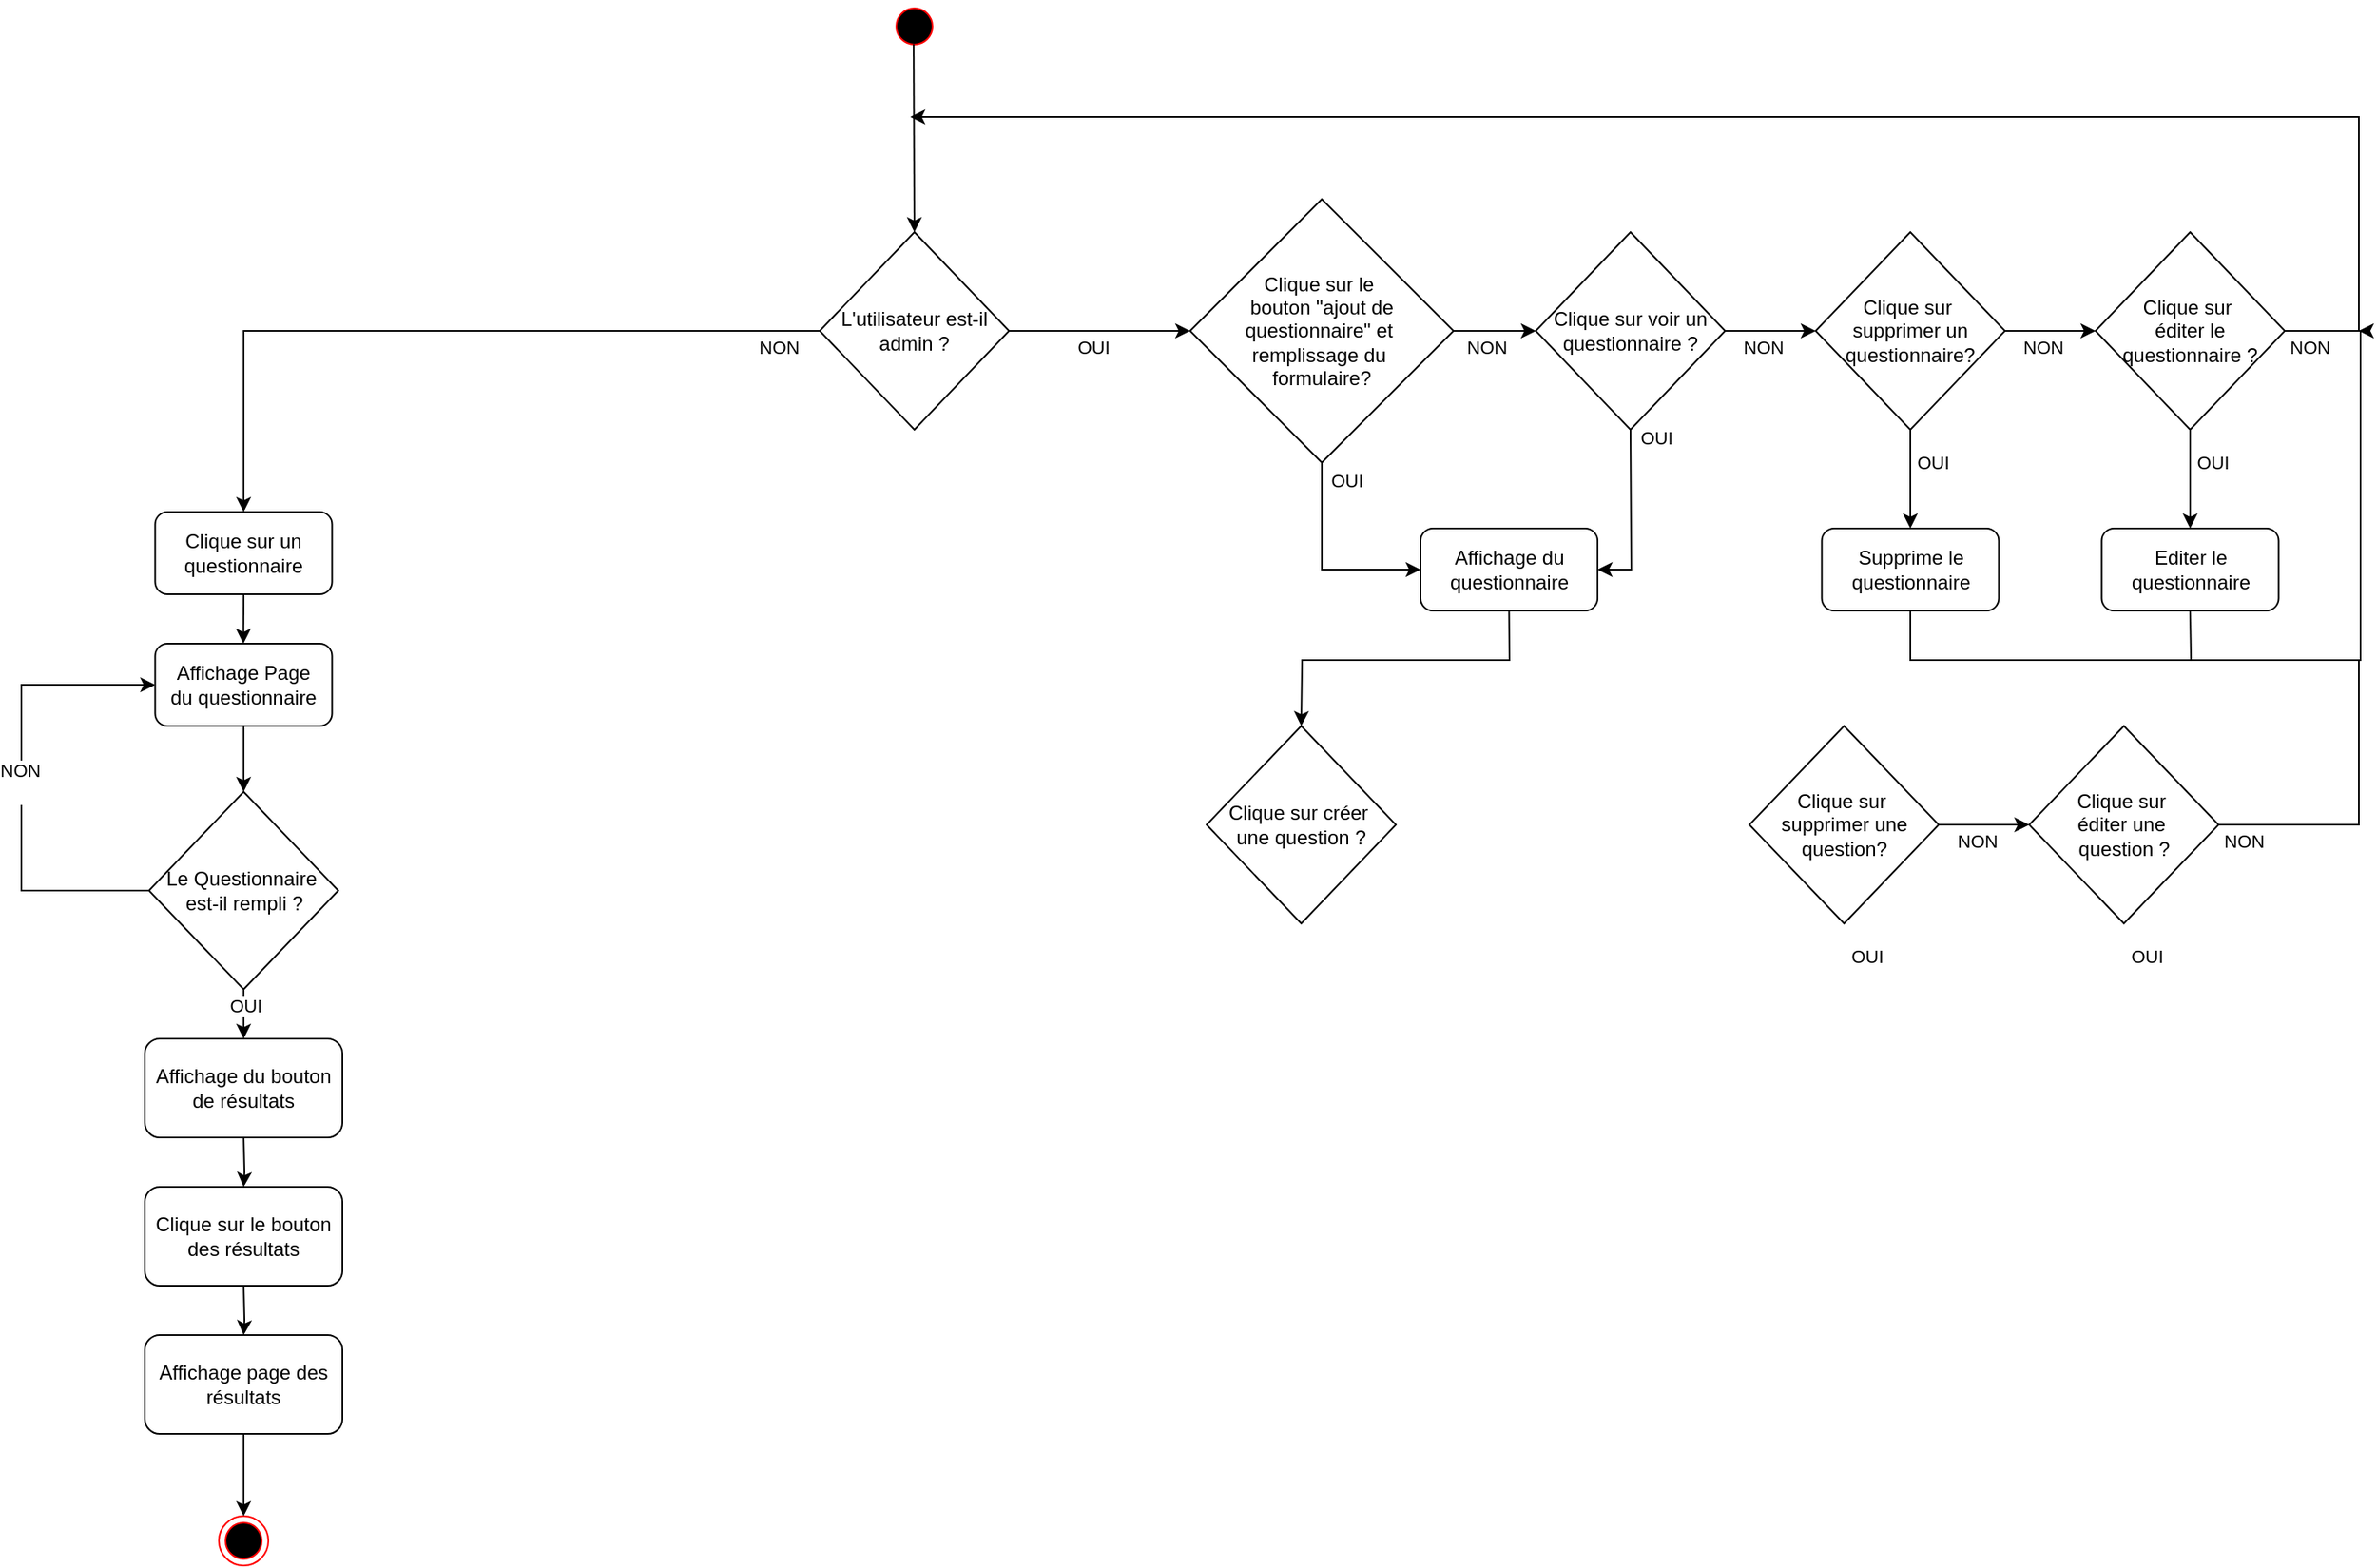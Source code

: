 <mxfile version="28.2.3" pages="3">
  <diagram id="UPKXK90yrtmYA2nd3gbm" name="Diagramme Activité">
    <mxGraphModel dx="1448" dy="568" grid="1" gridSize="10" guides="1" tooltips="1" connect="1" arrows="1" fold="1" page="1" pageScale="1" pageWidth="827" pageHeight="1169" math="0" shadow="0">
      <root>
        <mxCell id="0" />
        <mxCell id="1" parent="0" />
        <mxCell id="yR7tkj6IJm981keGcS-7-1" value="" style="ellipse;html=1;shape=endState;fillColor=#000000;strokeColor=#ff0000;" vertex="1" parent="1">
          <mxGeometry x="300" y="960" width="30" height="30" as="geometry" />
        </mxCell>
        <mxCell id="yR7tkj6IJm981keGcS-7-2" value="Affichage Page&lt;br&gt;du questionnaire" style="rounded=1;whiteSpace=wrap;html=1;" vertex="1" parent="1">
          <mxGeometry x="261.25" y="430" width="107.5" height="50" as="geometry" />
        </mxCell>
        <mxCell id="yR7tkj6IJm981keGcS-7-3" value="" style="endArrow=classic;html=1;rounded=0;exitX=0.5;exitY=1;exitDx=0;exitDy=0;" edge="1" parent="1" source="yR7tkj6IJm981keGcS-7-2" target="yR7tkj6IJm981keGcS-7-6">
          <mxGeometry width="50" height="50" relative="1" as="geometry">
            <mxPoint x="290" y="540" as="sourcePoint" />
            <mxPoint x="315" y="520" as="targetPoint" />
          </mxGeometry>
        </mxCell>
        <mxCell id="yR7tkj6IJm981keGcS-7-4" value="" style="edgeStyle=orthogonalEdgeStyle;rounded=0;orthogonalLoop=1;jettySize=auto;html=1;" edge="1" parent="1" source="yR7tkj6IJm981keGcS-7-6" target="yR7tkj6IJm981keGcS-7-9">
          <mxGeometry relative="1" as="geometry" />
        </mxCell>
        <mxCell id="yR7tkj6IJm981keGcS-7-5" value="OUI" style="edgeLabel;html=1;align=center;verticalAlign=middle;resizable=0;points=[];" vertex="1" connectable="0" parent="yR7tkj6IJm981keGcS-7-4">
          <mxGeometry x="0.207" y="1" relative="1" as="geometry">
            <mxPoint as="offset" />
          </mxGeometry>
        </mxCell>
        <mxCell id="yR7tkj6IJm981keGcS-7-6" value="Le Questionnaire&amp;nbsp;&lt;div&gt;est-il rempli ?&lt;/div&gt;" style="rhombus;whiteSpace=wrap;html=1;" vertex="1" parent="1">
          <mxGeometry x="257.5" y="520" width="115" height="120" as="geometry" />
        </mxCell>
        <mxCell id="yR7tkj6IJm981keGcS-7-7" value="" style="endArrow=classic;html=1;rounded=0;exitX=0;exitY=0.5;exitDx=0;exitDy=0;entryX=0;entryY=0.5;entryDx=0;entryDy=0;" edge="1" parent="1" source="yR7tkj6IJm981keGcS-7-6" target="yR7tkj6IJm981keGcS-7-2">
          <mxGeometry width="50" height="50" relative="1" as="geometry">
            <mxPoint x="290" y="620" as="sourcePoint" />
            <mxPoint x="340" y="570" as="targetPoint" />
            <Array as="points">
              <mxPoint x="180" y="580" />
              <mxPoint x="180" y="455" />
            </Array>
          </mxGeometry>
        </mxCell>
        <mxCell id="yR7tkj6IJm981keGcS-7-8" value="NON&lt;div&gt;&lt;br&gt;&lt;/div&gt;" style="edgeLabel;html=1;align=center;verticalAlign=middle;resizable=0;points=[];" vertex="1" connectable="0" parent="yR7tkj6IJm981keGcS-7-7">
          <mxGeometry x="0.01" y="1" relative="1" as="geometry">
            <mxPoint as="offset" />
          </mxGeometry>
        </mxCell>
        <mxCell id="yR7tkj6IJm981keGcS-7-9" value="Affichage du bouton de résultats" style="rounded=1;whiteSpace=wrap;html=1;" vertex="1" parent="1">
          <mxGeometry x="255" y="670" width="120" height="60" as="geometry" />
        </mxCell>
        <mxCell id="yR7tkj6IJm981keGcS-7-10" value="" style="edgeStyle=orthogonalEdgeStyle;rounded=0;orthogonalLoop=1;jettySize=auto;html=1;" edge="1" parent="1" target="yR7tkj6IJm981keGcS-7-11">
          <mxGeometry relative="1" as="geometry">
            <mxPoint x="315" y="730" as="sourcePoint" />
          </mxGeometry>
        </mxCell>
        <mxCell id="yR7tkj6IJm981keGcS-7-11" value="Clique sur le bouton des résultats" style="rounded=1;whiteSpace=wrap;html=1;" vertex="1" parent="1">
          <mxGeometry x="255" y="760" width="120" height="60" as="geometry" />
        </mxCell>
        <mxCell id="yR7tkj6IJm981keGcS-7-12" value="" style="edgeStyle=orthogonalEdgeStyle;rounded=0;orthogonalLoop=1;jettySize=auto;html=1;" edge="1" parent="1" target="yR7tkj6IJm981keGcS-7-14">
          <mxGeometry relative="1" as="geometry">
            <mxPoint x="315" y="820" as="sourcePoint" />
          </mxGeometry>
        </mxCell>
        <mxCell id="yR7tkj6IJm981keGcS-7-13" value="" style="edgeStyle=orthogonalEdgeStyle;rounded=0;orthogonalLoop=1;jettySize=auto;html=1;" edge="1" parent="1" source="yR7tkj6IJm981keGcS-7-14" target="yR7tkj6IJm981keGcS-7-1">
          <mxGeometry relative="1" as="geometry" />
        </mxCell>
        <mxCell id="yR7tkj6IJm981keGcS-7-14" value="Affichage page des résultats" style="rounded=1;whiteSpace=wrap;html=1;" vertex="1" parent="1">
          <mxGeometry x="255" y="850" width="120" height="60" as="geometry" />
        </mxCell>
        <mxCell id="yR7tkj6IJm981keGcS-7-15" value="" style="ellipse;html=1;shape=startState;fillColor=#000000;strokeColor=#ff0000;" vertex="1" parent="1">
          <mxGeometry x="707.5" y="40" width="30" height="30" as="geometry" />
        </mxCell>
        <mxCell id="yR7tkj6IJm981keGcS-7-16" value="" style="endArrow=classic;html=1;rounded=0;exitX=0.485;exitY=0.859;exitDx=0;exitDy=0;entryX=0.5;entryY=0;entryDx=0;entryDy=0;exitPerimeter=0;" edge="1" parent="1" source="yR7tkj6IJm981keGcS-7-15" target="yR7tkj6IJm981keGcS-7-21">
          <mxGeometry width="50" height="50" relative="1" as="geometry">
            <mxPoint x="697.5" y="180" as="sourcePoint" />
            <mxPoint x="722.5" y="100" as="targetPoint" />
          </mxGeometry>
        </mxCell>
        <mxCell id="yR7tkj6IJm981keGcS-7-17" value="Clique sur un questionnaire" style="rounded=1;whiteSpace=wrap;html=1;" vertex="1" parent="1">
          <mxGeometry x="261.25" y="350" width="107.5" height="50" as="geometry" />
        </mxCell>
        <mxCell id="yR7tkj6IJm981keGcS-7-18" value="" style="endArrow=classic;html=1;rounded=0;entryX=0.5;entryY=0;entryDx=0;entryDy=0;exitX=0.5;exitY=1;exitDx=0;exitDy=0;" edge="1" parent="1" source="yR7tkj6IJm981keGcS-7-17">
          <mxGeometry width="50" height="50" relative="1" as="geometry">
            <mxPoint x="314.83" y="400" as="sourcePoint" />
            <mxPoint x="314.83" y="430" as="targetPoint" />
          </mxGeometry>
        </mxCell>
        <mxCell id="yR7tkj6IJm981keGcS-7-19" value="" style="edgeStyle=orthogonalEdgeStyle;rounded=0;orthogonalLoop=1;jettySize=auto;html=1;entryX=0.5;entryY=0;entryDx=0;entryDy=0;" edge="1" parent="1" source="yR7tkj6IJm981keGcS-7-21" target="yR7tkj6IJm981keGcS-7-17">
          <mxGeometry relative="1" as="geometry">
            <mxPoint x="570" y="240" as="targetPoint" />
          </mxGeometry>
        </mxCell>
        <mxCell id="yR7tkj6IJm981keGcS-7-20" value="NON" style="edgeLabel;html=1;align=center;verticalAlign=middle;resizable=0;points=[];" vertex="1" connectable="0" parent="yR7tkj6IJm981keGcS-7-19">
          <mxGeometry x="-0.602" relative="1" as="geometry">
            <mxPoint x="66" y="10" as="offset" />
          </mxGeometry>
        </mxCell>
        <mxCell id="yR7tkj6IJm981keGcS-7-21" value="L&#39;utilisateur est-il admin ?" style="rhombus;whiteSpace=wrap;html=1;" vertex="1" parent="1">
          <mxGeometry x="665" y="180" width="115" height="120" as="geometry" />
        </mxCell>
        <mxCell id="yR7tkj6IJm981keGcS-7-22" value="Clique sur le&amp;nbsp;&lt;div&gt;bouton &quot;ajout de questionnaire&quot; et&amp;nbsp;&lt;/div&gt;&lt;div&gt;remplissage du&amp;nbsp;&lt;/div&gt;&lt;div&gt;formulaire?&lt;/div&gt;" style="rhombus;whiteSpace=wrap;html=1;" vertex="1" parent="1">
          <mxGeometry x="890" y="160" width="160" height="160" as="geometry" />
        </mxCell>
        <mxCell id="yR7tkj6IJm981keGcS-7-23" value="" style="edgeStyle=orthogonalEdgeStyle;rounded=0;orthogonalLoop=1;jettySize=auto;html=1;" edge="1" parent="1" source="yR7tkj6IJm981keGcS-7-25" target="yR7tkj6IJm981keGcS-7-26">
          <mxGeometry relative="1" as="geometry" />
        </mxCell>
        <mxCell id="yR7tkj6IJm981keGcS-7-24" value="NON" style="edgeLabel;html=1;align=center;verticalAlign=middle;resizable=0;points=[];" vertex="1" connectable="0" parent="yR7tkj6IJm981keGcS-7-23">
          <mxGeometry x="-0.164" y="-3" relative="1" as="geometry">
            <mxPoint y="7" as="offset" />
          </mxGeometry>
        </mxCell>
        <mxCell id="yR7tkj6IJm981keGcS-7-25" value="Clique sur voir un questionnaire&lt;span style=&quot;background-color: transparent; color: light-dark(rgb(0, 0, 0), rgb(255, 255, 255));&quot;&gt;&amp;nbsp;?&lt;/span&gt;" style="rhombus;whiteSpace=wrap;html=1;" vertex="1" parent="1">
          <mxGeometry x="1100" y="180" width="115" height="120" as="geometry" />
        </mxCell>
        <mxCell id="yR7tkj6IJm981keGcS-7-26" value="Clique sur&amp;nbsp;&lt;div&gt;supprimer un questionnaire?&lt;/div&gt;" style="rhombus;whiteSpace=wrap;html=1;" vertex="1" parent="1">
          <mxGeometry x="1270" y="180" width="115" height="120" as="geometry" />
        </mxCell>
        <mxCell id="yR7tkj6IJm981keGcS-7-27" value="" style="endArrow=classic;html=1;rounded=0;exitX=1;exitY=0.5;exitDx=0;exitDy=0;entryX=0;entryY=0.5;entryDx=0;entryDy=0;" edge="1" parent="1" source="yR7tkj6IJm981keGcS-7-21" target="yR7tkj6IJm981keGcS-7-22">
          <mxGeometry width="50" height="50" relative="1" as="geometry">
            <mxPoint x="860" y="120" as="sourcePoint" />
            <mxPoint x="861" y="234" as="targetPoint" />
          </mxGeometry>
        </mxCell>
        <mxCell id="yR7tkj6IJm981keGcS-7-28" value="OUI" style="edgeLabel;html=1;align=center;verticalAlign=middle;resizable=0;points=[];" vertex="1" connectable="0" parent="yR7tkj6IJm981keGcS-7-27">
          <mxGeometry x="-0.367" y="-1" relative="1" as="geometry">
            <mxPoint x="16" y="9" as="offset" />
          </mxGeometry>
        </mxCell>
        <mxCell id="yR7tkj6IJm981keGcS-7-29" value="" style="endArrow=classic;html=1;rounded=0;exitX=1;exitY=0.5;exitDx=0;exitDy=0;entryX=0;entryY=0.5;entryDx=0;entryDy=0;" edge="1" parent="1" source="yR7tkj6IJm981keGcS-7-22" target="yR7tkj6IJm981keGcS-7-25">
          <mxGeometry width="50" height="50" relative="1" as="geometry">
            <mxPoint x="1030" y="190" as="sourcePoint" />
            <mxPoint x="1140" y="190" as="targetPoint" />
          </mxGeometry>
        </mxCell>
        <mxCell id="yR7tkj6IJm981keGcS-7-30" value="NON" style="edgeLabel;html=1;align=center;verticalAlign=middle;resizable=0;points=[];" vertex="1" connectable="0" parent="yR7tkj6IJm981keGcS-7-29">
          <mxGeometry x="-0.367" y="-1" relative="1" as="geometry">
            <mxPoint x="4" y="9" as="offset" />
          </mxGeometry>
        </mxCell>
        <mxCell id="6B9bChOiJdNlk9qFFW37-1" value="Clique sur&amp;nbsp;&lt;div&gt;éditer le questionnaire ?&lt;/div&gt;" style="rhombus;whiteSpace=wrap;html=1;" vertex="1" parent="1">
          <mxGeometry x="1440" y="180" width="115" height="120" as="geometry" />
        </mxCell>
        <mxCell id="6B9bChOiJdNlk9qFFW37-4" value="" style="edgeStyle=orthogonalEdgeStyle;rounded=0;orthogonalLoop=1;jettySize=auto;html=1;exitX=1;exitY=0.5;exitDx=0;exitDy=0;" edge="1" parent="1" source="yR7tkj6IJm981keGcS-7-26">
          <mxGeometry relative="1" as="geometry">
            <mxPoint x="1530" y="290" as="sourcePoint" />
            <mxPoint x="1440" y="240" as="targetPoint" />
          </mxGeometry>
        </mxCell>
        <mxCell id="6B9bChOiJdNlk9qFFW37-5" value="NON" style="edgeLabel;html=1;align=center;verticalAlign=middle;resizable=0;points=[];" vertex="1" connectable="0" parent="6B9bChOiJdNlk9qFFW37-4">
          <mxGeometry x="-0.164" y="-3" relative="1" as="geometry">
            <mxPoint y="7" as="offset" />
          </mxGeometry>
        </mxCell>
        <mxCell id="6B9bChOiJdNlk9qFFW37-6" value="" style="endArrow=classic;html=1;rounded=0;exitX=1;exitY=0.5;exitDx=0;exitDy=0;" edge="1" parent="1" source="6B9bChOiJdNlk9qFFW37-1">
          <mxGeometry width="50" height="50" relative="1" as="geometry">
            <mxPoint x="1580" y="330" as="sourcePoint" />
            <mxPoint x="720" y="110" as="targetPoint" />
            <Array as="points">
              <mxPoint x="1600" y="240" />
              <mxPoint x="1600" y="110" />
            </Array>
          </mxGeometry>
        </mxCell>
        <mxCell id="6B9bChOiJdNlk9qFFW37-7" value="NON" style="edgeLabel;html=1;align=center;verticalAlign=middle;resizable=0;points=[];" vertex="1" connectable="0" parent="6B9bChOiJdNlk9qFFW37-6">
          <mxGeometry x="-0.367" y="-1" relative="1" as="geometry">
            <mxPoint x="129" y="141" as="offset" />
          </mxGeometry>
        </mxCell>
        <mxCell id="6B9bChOiJdNlk9qFFW37-8" value="Supprime le questionnaire" style="rounded=1;whiteSpace=wrap;html=1;" vertex="1" parent="1">
          <mxGeometry x="1273.75" y="360" width="107.5" height="50" as="geometry" />
        </mxCell>
        <mxCell id="6B9bChOiJdNlk9qFFW37-9" value="" style="edgeStyle=orthogonalEdgeStyle;rounded=0;orthogonalLoop=1;jettySize=auto;html=1;entryX=0.5;entryY=0;entryDx=0;entryDy=0;exitX=0.5;exitY=1;exitDx=0;exitDy=0;" edge="1" parent="1" source="yR7tkj6IJm981keGcS-7-26" target="6B9bChOiJdNlk9qFFW37-8">
          <mxGeometry relative="1" as="geometry">
            <mxPoint x="1250" y="310" as="sourcePoint" />
            <mxPoint x="1305" y="310" as="targetPoint" />
          </mxGeometry>
        </mxCell>
        <mxCell id="6B9bChOiJdNlk9qFFW37-10" value="OUI" style="edgeLabel;html=1;align=center;verticalAlign=middle;resizable=0;points=[];" vertex="1" connectable="0" parent="6B9bChOiJdNlk9qFFW37-9">
          <mxGeometry x="-0.164" y="-3" relative="1" as="geometry">
            <mxPoint x="16" y="-5" as="offset" />
          </mxGeometry>
        </mxCell>
        <mxCell id="6B9bChOiJdNlk9qFFW37-11" value="Editer le questionnaire" style="rounded=1;whiteSpace=wrap;html=1;" vertex="1" parent="1">
          <mxGeometry x="1443.75" y="360" width="107.5" height="50" as="geometry" />
        </mxCell>
        <mxCell id="6B9bChOiJdNlk9qFFW37-12" value="" style="edgeStyle=orthogonalEdgeStyle;rounded=0;orthogonalLoop=1;jettySize=auto;html=1;entryX=0.5;entryY=0;entryDx=0;entryDy=0;exitX=0.5;exitY=1;exitDx=0;exitDy=0;" edge="1" parent="1" source="6B9bChOiJdNlk9qFFW37-1" target="6B9bChOiJdNlk9qFFW37-11">
          <mxGeometry relative="1" as="geometry">
            <mxPoint x="1497.25" y="300" as="sourcePoint" />
            <mxPoint x="1497.25" y="360" as="targetPoint" />
          </mxGeometry>
        </mxCell>
        <mxCell id="6B9bChOiJdNlk9qFFW37-13" value="OUI" style="edgeLabel;html=1;align=center;verticalAlign=middle;resizable=0;points=[];" vertex="1" connectable="0" parent="6B9bChOiJdNlk9qFFW37-12">
          <mxGeometry x="-0.164" y="-3" relative="1" as="geometry">
            <mxPoint x="16" y="-5" as="offset" />
          </mxGeometry>
        </mxCell>
        <mxCell id="6B9bChOiJdNlk9qFFW37-16" value="" style="edgeStyle=orthogonalEdgeStyle;rounded=0;orthogonalLoop=1;jettySize=auto;html=1;exitX=0.5;exitY=1;exitDx=0;exitDy=0;" edge="1" parent="1" source="6B9bChOiJdNlk9qFFW37-8">
          <mxGeometry relative="1" as="geometry">
            <mxPoint x="1327.25" y="420" as="sourcePoint" />
            <mxPoint x="1600" y="240" as="targetPoint" />
            <Array as="points">
              <mxPoint x="1328" y="440" />
              <mxPoint x="1601" y="440" />
              <mxPoint x="1601" y="240" />
            </Array>
          </mxGeometry>
        </mxCell>
        <mxCell id="6B9bChOiJdNlk9qFFW37-18" value="" style="endArrow=none;html=1;rounded=0;entryX=0.5;entryY=1;entryDx=0;entryDy=0;" edge="1" parent="1" target="6B9bChOiJdNlk9qFFW37-11">
          <mxGeometry width="50" height="50" relative="1" as="geometry">
            <mxPoint x="1498" y="440" as="sourcePoint" />
            <mxPoint x="1340" y="360" as="targetPoint" />
          </mxGeometry>
        </mxCell>
        <mxCell id="6B9bChOiJdNlk9qFFW37-20" value="Affichage du questionnaire" style="rounded=1;whiteSpace=wrap;html=1;" vertex="1" parent="1">
          <mxGeometry x="1030" y="360" width="107.5" height="50" as="geometry" />
        </mxCell>
        <mxCell id="6B9bChOiJdNlk9qFFW37-21" value="" style="endArrow=classic;html=1;rounded=0;exitX=0.5;exitY=1;exitDx=0;exitDy=0;entryX=0;entryY=0.5;entryDx=0;entryDy=0;" edge="1" parent="1" source="yR7tkj6IJm981keGcS-7-22" target="6B9bChOiJdNlk9qFFW37-20">
          <mxGeometry width="50" height="50" relative="1" as="geometry">
            <mxPoint x="860" y="230" as="sourcePoint" />
            <mxPoint x="970" y="230" as="targetPoint" />
            <Array as="points">
              <mxPoint x="970" y="385" />
            </Array>
          </mxGeometry>
        </mxCell>
        <mxCell id="6B9bChOiJdNlk9qFFW37-22" value="OUI" style="edgeLabel;html=1;align=center;verticalAlign=middle;resizable=0;points=[];" vertex="1" connectable="0" parent="6B9bChOiJdNlk9qFFW37-21">
          <mxGeometry x="-0.367" y="-1" relative="1" as="geometry">
            <mxPoint x="16" y="-29" as="offset" />
          </mxGeometry>
        </mxCell>
        <mxCell id="6B9bChOiJdNlk9qFFW37-23" value="" style="endArrow=classic;html=1;rounded=0;exitX=0.5;exitY=1;exitDx=0;exitDy=0;entryX=1;entryY=0.5;entryDx=0;entryDy=0;" edge="1" parent="1" source="yR7tkj6IJm981keGcS-7-25" target="6B9bChOiJdNlk9qFFW37-20">
          <mxGeometry width="50" height="50" relative="1" as="geometry">
            <mxPoint x="1181" y="310" as="sourcePoint" />
            <mxPoint x="1241" y="375" as="targetPoint" />
            <Array as="points">
              <mxPoint x="1158" y="385" />
            </Array>
          </mxGeometry>
        </mxCell>
        <mxCell id="6B9bChOiJdNlk9qFFW37-24" value="OUI" style="edgeLabel;html=1;align=center;verticalAlign=middle;resizable=0;points=[];" vertex="1" connectable="0" parent="6B9bChOiJdNlk9qFFW37-23">
          <mxGeometry x="-0.367" y="-1" relative="1" as="geometry">
            <mxPoint x="16" y="-29" as="offset" />
          </mxGeometry>
        </mxCell>
        <mxCell id="6B9bChOiJdNlk9qFFW37-25" value="Clique sur créer&amp;nbsp;&lt;div&gt;une question&lt;span style=&quot;background-color: transparent; color: light-dark(rgb(0, 0, 0), rgb(255, 255, 255));&quot;&gt;&amp;nbsp;?&lt;/span&gt;&lt;/div&gt;" style="rhombus;whiteSpace=wrap;html=1;" vertex="1" parent="1">
          <mxGeometry x="900" y="480" width="115" height="120" as="geometry" />
        </mxCell>
        <mxCell id="6B9bChOiJdNlk9qFFW37-26" value="" style="endArrow=classic;html=1;rounded=0;exitX=0.5;exitY=1;exitDx=0;exitDy=0;entryX=0.5;entryY=0;entryDx=0;entryDy=0;" edge="1" parent="1" source="6B9bChOiJdNlk9qFFW37-20" target="6B9bChOiJdNlk9qFFW37-25">
          <mxGeometry width="50" height="50" relative="1" as="geometry">
            <mxPoint x="1080" y="422.5" as="sourcePoint" />
            <mxPoint x="970" y="440" as="targetPoint" />
            <Array as="points">
              <mxPoint x="1084" y="440" />
              <mxPoint x="958" y="440" />
            </Array>
          </mxGeometry>
        </mxCell>
        <mxCell id="6B9bChOiJdNlk9qFFW37-31" value="Clique sur&amp;nbsp;&lt;div&gt;supprimer une question?&lt;/div&gt;" style="rhombus;whiteSpace=wrap;html=1;" vertex="1" parent="1">
          <mxGeometry x="1229.75" y="480" width="115" height="120" as="geometry" />
        </mxCell>
        <mxCell id="6B9bChOiJdNlk9qFFW37-33" value="Clique sur&amp;nbsp;&lt;div&gt;éditer une&amp;nbsp;&lt;/div&gt;&lt;div&gt;question ?&lt;/div&gt;" style="rhombus;whiteSpace=wrap;html=1;" vertex="1" parent="1">
          <mxGeometry x="1399.75" y="480" width="115" height="120" as="geometry" />
        </mxCell>
        <mxCell id="6B9bChOiJdNlk9qFFW37-34" value="" style="edgeStyle=orthogonalEdgeStyle;rounded=0;orthogonalLoop=1;jettySize=auto;html=1;exitX=1;exitY=0.5;exitDx=0;exitDy=0;" edge="1" parent="1" source="6B9bChOiJdNlk9qFFW37-31">
          <mxGeometry relative="1" as="geometry">
            <mxPoint x="1489.75" y="590" as="sourcePoint" />
            <mxPoint x="1399.75" y="540" as="targetPoint" />
          </mxGeometry>
        </mxCell>
        <mxCell id="6B9bChOiJdNlk9qFFW37-35" value="NON" style="edgeLabel;html=1;align=center;verticalAlign=middle;resizable=0;points=[];" vertex="1" connectable="0" parent="6B9bChOiJdNlk9qFFW37-34">
          <mxGeometry x="-0.164" y="-3" relative="1" as="geometry">
            <mxPoint y="7" as="offset" />
          </mxGeometry>
        </mxCell>
        <mxCell id="6B9bChOiJdNlk9qFFW37-36" value="NON" style="edgeLabel;html=1;align=center;verticalAlign=middle;resizable=0;points=[];" vertex="1" connectable="0" parent="1">
          <mxGeometry x="1530" y="550" as="geometry" />
        </mxCell>
        <mxCell id="6B9bChOiJdNlk9qFFW37-37" value="OUI" style="edgeLabel;html=1;align=center;verticalAlign=middle;resizable=0;points=[];" vertex="1" connectable="0" parent="1">
          <mxGeometry x="1300.25" y="620" as="geometry" />
        </mxCell>
        <mxCell id="6B9bChOiJdNlk9qFFW37-38" value="OUI" style="edgeLabel;html=1;align=center;verticalAlign=middle;resizable=0;points=[];" vertex="1" connectable="0" parent="1">
          <mxGeometry x="1470.25" y="620" as="geometry" />
        </mxCell>
        <mxCell id="6B9bChOiJdNlk9qFFW37-40" value="" style="endArrow=none;html=1;rounded=0;exitX=1;exitY=0.5;exitDx=0;exitDy=0;" edge="1" parent="1" source="6B9bChOiJdNlk9qFFW37-33">
          <mxGeometry width="50" height="50" relative="1" as="geometry">
            <mxPoint x="1560" y="530" as="sourcePoint" />
            <mxPoint x="1600" y="440" as="targetPoint" />
            <Array as="points">
              <mxPoint x="1600" y="540" />
            </Array>
          </mxGeometry>
        </mxCell>
      </root>
    </mxGraphModel>
  </diagram>
  <diagram name="Diagramme Sequence" id="rSpdnzgoM3E7Hm55KwBY">
    <mxGraphModel dx="1009" dy="396" grid="1" gridSize="10" guides="1" tooltips="1" connect="1" arrows="1" fold="1" page="1" pageScale="1" pageWidth="827" pageHeight="1169" math="0" shadow="0">
      <root>
        <mxCell id="0" />
        <mxCell id="1" parent="0" />
        <mxCell id="70W50XEEyWBxM2nCulfQ-1" value="Client" style="rounded=0;whiteSpace=wrap;html=1;" vertex="1" parent="1">
          <mxGeometry x="50" y="50" width="120" height="30" as="geometry" />
        </mxCell>
        <mxCell id="70W50XEEyWBxM2nCulfQ-2" value="API" style="rounded=0;whiteSpace=wrap;html=1;" vertex="1" parent="1">
          <mxGeometry x="310" y="50" width="120" height="30" as="geometry" />
        </mxCell>
        <mxCell id="70W50XEEyWBxM2nCulfQ-3" value="Base de donnée" style="rounded=0;whiteSpace=wrap;html=1;" vertex="1" parent="1">
          <mxGeometry x="570" y="50" width="120" height="30" as="geometry" />
        </mxCell>
        <mxCell id="70W50XEEyWBxM2nCulfQ-4" value="" style="endArrow=none;dashed=1;html=1;rounded=0;entryX=0.5;entryY=1;entryDx=0;entryDy=0;" edge="1" parent="1" target="70W50XEEyWBxM2nCulfQ-1">
          <mxGeometry width="50" height="50" relative="1" as="geometry">
            <mxPoint x="110" y="360" as="sourcePoint" />
            <mxPoint x="420" y="270" as="targetPoint" />
          </mxGeometry>
        </mxCell>
        <mxCell id="70W50XEEyWBxM2nCulfQ-5" value="" style="endArrow=none;dashed=1;html=1;rounded=0;entryX=0.5;entryY=1;entryDx=0;entryDy=0;" edge="1" parent="1" source="70W50XEEyWBxM2nCulfQ-8">
          <mxGeometry width="50" height="50" relative="1" as="geometry">
            <mxPoint x="369.5" y="550" as="sourcePoint" />
            <mxPoint x="369.5" y="80" as="targetPoint" />
          </mxGeometry>
        </mxCell>
        <mxCell id="70W50XEEyWBxM2nCulfQ-6" value="" style="endArrow=none;dashed=1;html=1;rounded=0;entryX=0.5;entryY=1;entryDx=0;entryDy=0;" edge="1" parent="1" source="70W50XEEyWBxM2nCulfQ-10">
          <mxGeometry width="50" height="50" relative="1" as="geometry">
            <mxPoint x="629.5" y="550" as="sourcePoint" />
            <mxPoint x="629.5" y="80" as="targetPoint" />
          </mxGeometry>
        </mxCell>
        <mxCell id="70W50XEEyWBxM2nCulfQ-7" value="" style="html=1;points=[[0,0,0,0,5],[0,1,0,0,-5],[1,0,0,0,5],[1,1,0,0,-5]];perimeter=orthogonalPerimeter;outlineConnect=0;targetShapes=umlLifeline;portConstraint=eastwest;newEdgeStyle={&quot;curved&quot;:0,&quot;rounded&quot;:0};" vertex="1" parent="1">
          <mxGeometry x="105" y="100" width="10" height="60" as="geometry" />
        </mxCell>
        <mxCell id="70W50XEEyWBxM2nCulfQ-9" value="" style="endArrow=none;dashed=1;html=1;rounded=0;entryX=0.5;entryY=1;entryDx=0;entryDy=0;" edge="1" parent="1" target="70W50XEEyWBxM2nCulfQ-8">
          <mxGeometry width="50" height="50" relative="1" as="geometry">
            <mxPoint x="370" y="360" as="sourcePoint" />
            <mxPoint x="369.5" y="80" as="targetPoint" />
          </mxGeometry>
        </mxCell>
        <mxCell id="70W50XEEyWBxM2nCulfQ-8" value="" style="html=1;points=[[0,0,0,0,5],[0,1,0,0,-5],[1,0,0,0,5],[1,1,0,0,-5]];perimeter=orthogonalPerimeter;outlineConnect=0;targetShapes=umlLifeline;portConstraint=eastwest;newEdgeStyle={&quot;curved&quot;:0,&quot;rounded&quot;:0};" vertex="1" parent="1">
          <mxGeometry x="365" y="100" width="10" height="60" as="geometry" />
        </mxCell>
        <mxCell id="70W50XEEyWBxM2nCulfQ-11" value="" style="endArrow=none;dashed=1;html=1;rounded=0;entryX=0.5;entryY=1;entryDx=0;entryDy=0;" edge="1" parent="1" target="70W50XEEyWBxM2nCulfQ-10">
          <mxGeometry width="50" height="50" relative="1" as="geometry">
            <mxPoint x="630" y="360" as="sourcePoint" />
            <mxPoint x="629.5" y="80" as="targetPoint" />
          </mxGeometry>
        </mxCell>
        <mxCell id="70W50XEEyWBxM2nCulfQ-10" value="" style="html=1;points=[[0,0,0,0,5],[0,1,0,0,-5],[1,0,0,0,5],[1,1,0,0,-5]];perimeter=orthogonalPerimeter;outlineConnect=0;targetShapes=umlLifeline;portConstraint=eastwest;newEdgeStyle={&quot;curved&quot;:0,&quot;rounded&quot;:0};" vertex="1" parent="1">
          <mxGeometry x="625" y="100" width="10" height="60" as="geometry" />
        </mxCell>
        <mxCell id="70W50XEEyWBxM2nCulfQ-12" value="" style="endArrow=classic;html=1;rounded=0;" edge="1" parent="1">
          <mxGeometry width="50" height="50" relative="1" as="geometry">
            <mxPoint x="115" y="120" as="sourcePoint" />
            <mxPoint x="365" y="120" as="targetPoint" />
          </mxGeometry>
        </mxCell>
        <mxCell id="70W50XEEyWBxM2nCulfQ-13" value="gestion du questionnaire" style="edgeLabel;html=1;align=center;verticalAlign=middle;resizable=0;points=[];" vertex="1" connectable="0" parent="70W50XEEyWBxM2nCulfQ-12">
          <mxGeometry x="0.018" y="-1" relative="1" as="geometry">
            <mxPoint x="-12" y="-21" as="offset" />
          </mxGeometry>
        </mxCell>
        <mxCell id="70W50XEEyWBxM2nCulfQ-14" value="" style="endArrow=classic;html=1;rounded=0;" edge="1" parent="1">
          <mxGeometry width="50" height="50" relative="1" as="geometry">
            <mxPoint x="375" y="120" as="sourcePoint" />
            <mxPoint x="625" y="120" as="targetPoint" />
          </mxGeometry>
        </mxCell>
        <mxCell id="70W50XEEyWBxM2nCulfQ-16" value="Requête SQL" style="edgeLabel;html=1;align=center;verticalAlign=middle;resizable=0;points=[];" vertex="1" connectable="0" parent="70W50XEEyWBxM2nCulfQ-14">
          <mxGeometry x="-0.515" y="1" relative="1" as="geometry">
            <mxPoint x="65" y="-9" as="offset" />
          </mxGeometry>
        </mxCell>
        <mxCell id="70W50XEEyWBxM2nCulfQ-17" value="return réponse" style="html=1;verticalAlign=bottom;endArrow=open;dashed=1;endSize=8;curved=0;rounded=0;" edge="1" parent="1">
          <mxGeometry relative="1" as="geometry">
            <mxPoint x="625" y="150" as="sourcePoint" />
            <mxPoint x="375" y="150" as="targetPoint" />
          </mxGeometry>
        </mxCell>
        <mxCell id="70W50XEEyWBxM2nCulfQ-18" value="return data" style="html=1;verticalAlign=bottom;endArrow=open;dashed=1;endSize=8;curved=0;rounded=0;" edge="1" parent="1">
          <mxGeometry relative="1" as="geometry">
            <mxPoint x="365" y="150" as="sourcePoint" />
            <mxPoint x="115" y="150" as="targetPoint" />
          </mxGeometry>
        </mxCell>
        <mxCell id="70W50XEEyWBxM2nCulfQ-19" value="" style="html=1;points=[[0,0,0,0,5],[0,1,0,0,-5],[1,0,0,0,5],[1,1,0,0,-5]];perimeter=orthogonalPerimeter;outlineConnect=0;targetShapes=umlLifeline;portConstraint=eastwest;newEdgeStyle={&quot;curved&quot;:0,&quot;rounded&quot;:0};" vertex="1" parent="1">
          <mxGeometry x="105" y="180" width="10" height="60" as="geometry" />
        </mxCell>
        <mxCell id="70W50XEEyWBxM2nCulfQ-20" value="" style="html=1;points=[[0,0,0,0,5],[0,1,0,0,-5],[1,0,0,0,5],[1,1,0,0,-5]];perimeter=orthogonalPerimeter;outlineConnect=0;targetShapes=umlLifeline;portConstraint=eastwest;newEdgeStyle={&quot;curved&quot;:0,&quot;rounded&quot;:0};" vertex="1" parent="1">
          <mxGeometry x="365" y="180" width="10" height="60" as="geometry" />
        </mxCell>
        <mxCell id="70W50XEEyWBxM2nCulfQ-21" value="" style="html=1;points=[[0,0,0,0,5],[0,1,0,0,-5],[1,0,0,0,5],[1,1,0,0,-5]];perimeter=orthogonalPerimeter;outlineConnect=0;targetShapes=umlLifeline;portConstraint=eastwest;newEdgeStyle={&quot;curved&quot;:0,&quot;rounded&quot;:0};" vertex="1" parent="1">
          <mxGeometry x="625" y="180" width="10" height="60" as="geometry" />
        </mxCell>
        <mxCell id="70W50XEEyWBxM2nCulfQ-22" value="" style="endArrow=classic;html=1;rounded=0;" edge="1" parent="1">
          <mxGeometry width="50" height="50" relative="1" as="geometry">
            <mxPoint x="115" y="200" as="sourcePoint" />
            <mxPoint x="365" y="200" as="targetPoint" />
          </mxGeometry>
        </mxCell>
        <mxCell id="70W50XEEyWBxM2nCulfQ-23" value="gestion d&#39;un question" style="edgeLabel;html=1;align=center;verticalAlign=middle;resizable=0;points=[];" vertex="1" connectable="0" parent="70W50XEEyWBxM2nCulfQ-22">
          <mxGeometry x="0.018" y="-1" relative="1" as="geometry">
            <mxPoint y="-11" as="offset" />
          </mxGeometry>
        </mxCell>
        <mxCell id="70W50XEEyWBxM2nCulfQ-24" value="" style="endArrow=classic;html=1;rounded=0;" edge="1" parent="1">
          <mxGeometry width="50" height="50" relative="1" as="geometry">
            <mxPoint x="375" y="200" as="sourcePoint" />
            <mxPoint x="625" y="200" as="targetPoint" />
          </mxGeometry>
        </mxCell>
        <mxCell id="70W50XEEyWBxM2nCulfQ-25" value="Requête SQL" style="edgeLabel;html=1;align=center;verticalAlign=middle;resizable=0;points=[];" vertex="1" connectable="0" parent="70W50XEEyWBxM2nCulfQ-24">
          <mxGeometry x="-0.515" y="1" relative="1" as="geometry">
            <mxPoint x="65" y="-9" as="offset" />
          </mxGeometry>
        </mxCell>
        <mxCell id="70W50XEEyWBxM2nCulfQ-26" value="return réponse" style="html=1;verticalAlign=bottom;endArrow=open;dashed=1;endSize=8;curved=0;rounded=0;" edge="1" parent="1">
          <mxGeometry relative="1" as="geometry">
            <mxPoint x="625" y="230" as="sourcePoint" />
            <mxPoint x="375" y="230" as="targetPoint" />
          </mxGeometry>
        </mxCell>
        <mxCell id="70W50XEEyWBxM2nCulfQ-27" value="return data" style="html=1;verticalAlign=bottom;endArrow=open;dashed=1;endSize=8;curved=0;rounded=0;" edge="1" parent="1">
          <mxGeometry relative="1" as="geometry">
            <mxPoint x="365" y="230" as="sourcePoint" />
            <mxPoint x="115" y="230" as="targetPoint" />
          </mxGeometry>
        </mxCell>
        <mxCell id="70W50XEEyWBxM2nCulfQ-28" value="" style="html=1;points=[[0,0,0,0,5],[0,1,0,0,-5],[1,0,0,0,5],[1,1,0,0,-5]];perimeter=orthogonalPerimeter;outlineConnect=0;targetShapes=umlLifeline;portConstraint=eastwest;newEdgeStyle={&quot;curved&quot;:0,&quot;rounded&quot;:0};" vertex="1" parent="1">
          <mxGeometry x="105" y="260" width="10" height="60" as="geometry" />
        </mxCell>
        <mxCell id="70W50XEEyWBxM2nCulfQ-29" value="" style="html=1;points=[[0,0,0,0,5],[0,1,0,0,-5],[1,0,0,0,5],[1,1,0,0,-5]];perimeter=orthogonalPerimeter;outlineConnect=0;targetShapes=umlLifeline;portConstraint=eastwest;newEdgeStyle={&quot;curved&quot;:0,&quot;rounded&quot;:0};" vertex="1" parent="1">
          <mxGeometry x="365" y="260" width="10" height="60" as="geometry" />
        </mxCell>
        <mxCell id="70W50XEEyWBxM2nCulfQ-30" value="" style="html=1;points=[[0,0,0,0,5],[0,1,0,0,-5],[1,0,0,0,5],[1,1,0,0,-5]];perimeter=orthogonalPerimeter;outlineConnect=0;targetShapes=umlLifeline;portConstraint=eastwest;newEdgeStyle={&quot;curved&quot;:0,&quot;rounded&quot;:0};" vertex="1" parent="1">
          <mxGeometry x="625" y="260" width="10" height="60" as="geometry" />
        </mxCell>
        <mxCell id="70W50XEEyWBxM2nCulfQ-31" value="" style="endArrow=classic;html=1;rounded=0;" edge="1" parent="1">
          <mxGeometry width="50" height="50" relative="1" as="geometry">
            <mxPoint x="115" y="280" as="sourcePoint" />
            <mxPoint x="365" y="280" as="targetPoint" />
          </mxGeometry>
        </mxCell>
        <mxCell id="70W50XEEyWBxM2nCulfQ-32" value="gestion d&#39;une réponse" style="edgeLabel;html=1;align=center;verticalAlign=middle;resizable=0;points=[];" vertex="1" connectable="0" parent="70W50XEEyWBxM2nCulfQ-31">
          <mxGeometry x="0.018" y="-1" relative="1" as="geometry">
            <mxPoint y="-11" as="offset" />
          </mxGeometry>
        </mxCell>
        <mxCell id="70W50XEEyWBxM2nCulfQ-33" value="" style="endArrow=classic;html=1;rounded=0;" edge="1" parent="1">
          <mxGeometry width="50" height="50" relative="1" as="geometry">
            <mxPoint x="375" y="280" as="sourcePoint" />
            <mxPoint x="625" y="280" as="targetPoint" />
          </mxGeometry>
        </mxCell>
        <mxCell id="70W50XEEyWBxM2nCulfQ-34" value="Requête SQL" style="edgeLabel;html=1;align=center;verticalAlign=middle;resizable=0;points=[];" vertex="1" connectable="0" parent="70W50XEEyWBxM2nCulfQ-33">
          <mxGeometry x="-0.515" y="1" relative="1" as="geometry">
            <mxPoint x="65" y="-9" as="offset" />
          </mxGeometry>
        </mxCell>
        <mxCell id="70W50XEEyWBxM2nCulfQ-35" value="return réponse" style="html=1;verticalAlign=bottom;endArrow=open;dashed=1;endSize=8;curved=0;rounded=0;" edge="1" parent="1">
          <mxGeometry relative="1" as="geometry">
            <mxPoint x="625" y="310" as="sourcePoint" />
            <mxPoint x="375" y="310" as="targetPoint" />
          </mxGeometry>
        </mxCell>
        <mxCell id="70W50XEEyWBxM2nCulfQ-36" value="return data" style="html=1;verticalAlign=bottom;endArrow=open;dashed=1;endSize=8;curved=0;rounded=0;" edge="1" parent="1">
          <mxGeometry x="-0.001" relative="1" as="geometry">
            <mxPoint x="365" y="310" as="sourcePoint" />
            <mxPoint x="115" y="310" as="targetPoint" />
            <mxPoint as="offset" />
          </mxGeometry>
        </mxCell>
      </root>
    </mxGraphModel>
  </diagram>
  <diagram id="DWCYYFjh_aCgCcyeS-kj" name="Diagramme Utilisation">
    <mxGraphModel dx="2302" dy="680" grid="1" gridSize="10" guides="1" tooltips="1" connect="1" arrows="1" fold="1" page="1" pageScale="1" pageWidth="827" pageHeight="1169" math="0" shadow="0">
      <root>
        <mxCell id="0" />
        <mxCell id="1" parent="0" />
        <mxCell id="ra8e7mQZ3N5T0Y5vfRkf-1" value="Diagramme d&#39;utilisation" style="shape=umlFrame;whiteSpace=wrap;html=1;pointerEvents=0;width=90;height=40;" vertex="1" parent="1">
          <mxGeometry x="-693" y="280" width="560" height="600" as="geometry" />
        </mxCell>
        <mxCell id="ra8e7mQZ3N5T0Y5vfRkf-2" value="" style="rounded=1;whiteSpace=wrap;html=1;" vertex="1" parent="1">
          <mxGeometry x="-548" y="360" width="270" height="495" as="geometry" />
        </mxCell>
        <mxCell id="ra8e7mQZ3N5T0Y5vfRkf-3" value="Administrateur" style="shape=umlActor;verticalLabelPosition=bottom;verticalAlign=top;html=1;outlineConnect=0;" vertex="1" parent="1">
          <mxGeometry x="-633" y="460" width="30" height="60" as="geometry" />
        </mxCell>
        <mxCell id="ra8e7mQZ3N5T0Y5vfRkf-4" value="Participant" style="shape=umlActor;verticalLabelPosition=bottom;verticalAlign=top;html=1;outlineConnect=0;" vertex="1" parent="1">
          <mxGeometry x="-633" y="770" width="30" height="60" as="geometry" />
        </mxCell>
        <mxCell id="ra8e7mQZ3N5T0Y5vfRkf-5" value="Répondre au questionnaire" style="ellipse;whiteSpace=wrap;html=1;" vertex="1" parent="1">
          <mxGeometry x="-473" y="770" width="120" height="60" as="geometry" />
        </mxCell>
        <mxCell id="ra8e7mQZ3N5T0Y5vfRkf-6" value="Creer, voir, editer, supprimer un questionnaire" style="ellipse;whiteSpace=wrap;html=1;" vertex="1" parent="1">
          <mxGeometry x="-473" y="380" width="120" height="70" as="geometry" />
        </mxCell>
        <mxCell id="ra8e7mQZ3N5T0Y5vfRkf-7" value="Creer, voir, editer, supprimer une question" style="ellipse;whiteSpace=wrap;html=1;" vertex="1" parent="1">
          <mxGeometry x="-473" y="470" width="120" height="70" as="geometry" />
        </mxCell>
        <mxCell id="ra8e7mQZ3N5T0Y5vfRkf-8" value="Creer, voir, editer, supprimer une réponse" style="ellipse;whiteSpace=wrap;html=1;" vertex="1" parent="1">
          <mxGeometry x="-473" y="560" width="120" height="70" as="geometry" />
        </mxCell>
        <mxCell id="ra8e7mQZ3N5T0Y5vfRkf-9" value="" style="endArrow=none;html=1;rounded=0;entryX=0;entryY=0.5;entryDx=0;entryDy=0;" edge="1" parent="1" source="ra8e7mQZ3N5T0Y5vfRkf-3" target="ra8e7mQZ3N5T0Y5vfRkf-6">
          <mxGeometry width="50" height="50" relative="1" as="geometry">
            <mxPoint x="-283" y="610" as="sourcePoint" />
            <mxPoint x="-233" y="560" as="targetPoint" />
          </mxGeometry>
        </mxCell>
        <mxCell id="ra8e7mQZ3N5T0Y5vfRkf-10" value="" style="endArrow=none;html=1;rounded=0;entryX=0;entryY=0.5;entryDx=0;entryDy=0;" edge="1" parent="1" source="ra8e7mQZ3N5T0Y5vfRkf-3" target="ra8e7mQZ3N5T0Y5vfRkf-7">
          <mxGeometry width="50" height="50" relative="1" as="geometry">
            <mxPoint x="-563" y="527" as="sourcePoint" />
            <mxPoint x="-433" y="460" as="targetPoint" />
          </mxGeometry>
        </mxCell>
        <mxCell id="ra8e7mQZ3N5T0Y5vfRkf-11" value="" style="endArrow=none;html=1;rounded=0;entryX=0;entryY=0.5;entryDx=0;entryDy=0;" edge="1" parent="1" source="ra8e7mQZ3N5T0Y5vfRkf-3" target="ra8e7mQZ3N5T0Y5vfRkf-8">
          <mxGeometry width="50" height="50" relative="1" as="geometry">
            <mxPoint x="-503" y="607" as="sourcePoint" />
            <mxPoint x="-373" y="540" as="targetPoint" />
          </mxGeometry>
        </mxCell>
        <mxCell id="ra8e7mQZ3N5T0Y5vfRkf-12" value="" style="endArrow=none;html=1;rounded=0;entryX=0;entryY=0.5;entryDx=0;entryDy=0;" edge="1" parent="1" source="ra8e7mQZ3N5T0Y5vfRkf-4" target="ra8e7mQZ3N5T0Y5vfRkf-5">
          <mxGeometry width="50" height="50" relative="1" as="geometry">
            <mxPoint x="-533" y="817" as="sourcePoint" />
            <mxPoint x="-403" y="750" as="targetPoint" />
          </mxGeometry>
        </mxCell>
      </root>
    </mxGraphModel>
  </diagram>
</mxfile>
